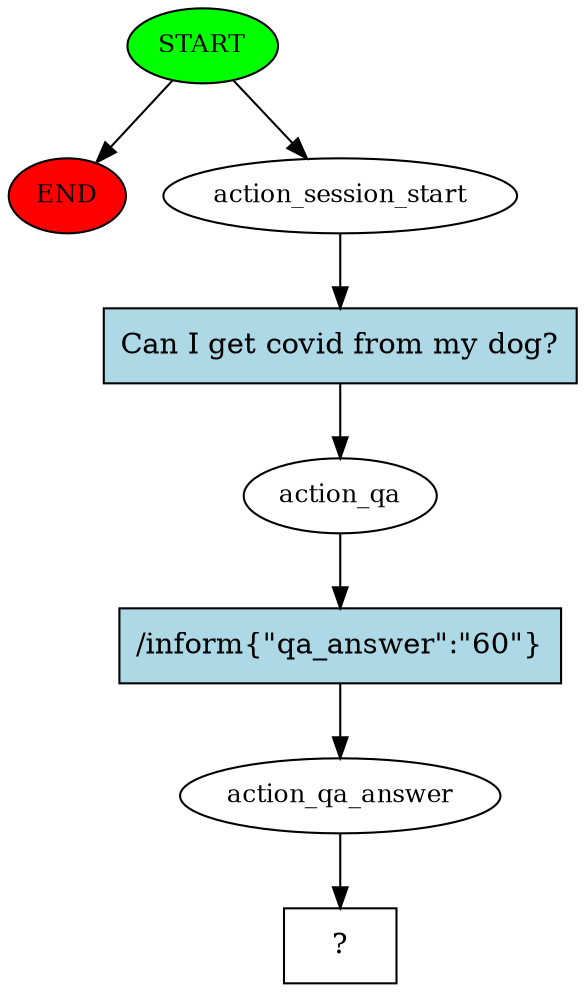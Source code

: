 digraph  {
0 [class="start active", fillcolor=green, fontsize=12, label=START, style=filled];
"-1" [class=end, fillcolor=red, fontsize=12, label=END, style=filled];
1 [class=active, fontsize=12, label=action_session_start];
2 [class=active, fontsize=12, label=action_qa];
3 [class=active, fontsize=12, label=action_qa_answer];
4 [class="intent dashed active", label="  ?  ", shape=rect];
5 [class="intent active", fillcolor=lightblue, label="Can I get covid from my dog?", shape=rect, style=filled];
6 [class="intent active", fillcolor=lightblue, label="/inform{\"qa_answer\":\"60\"}", shape=rect, style=filled];
0 -> "-1"  [class="", key=NONE, label=""];
0 -> 1  [class=active, key=NONE, label=""];
1 -> 5  [class=active, key=0];
2 -> 6  [class=active, key=0];
3 -> 4  [class=active, key=NONE, label=""];
5 -> 2  [class=active, key=0];
6 -> 3  [class=active, key=0];
}
